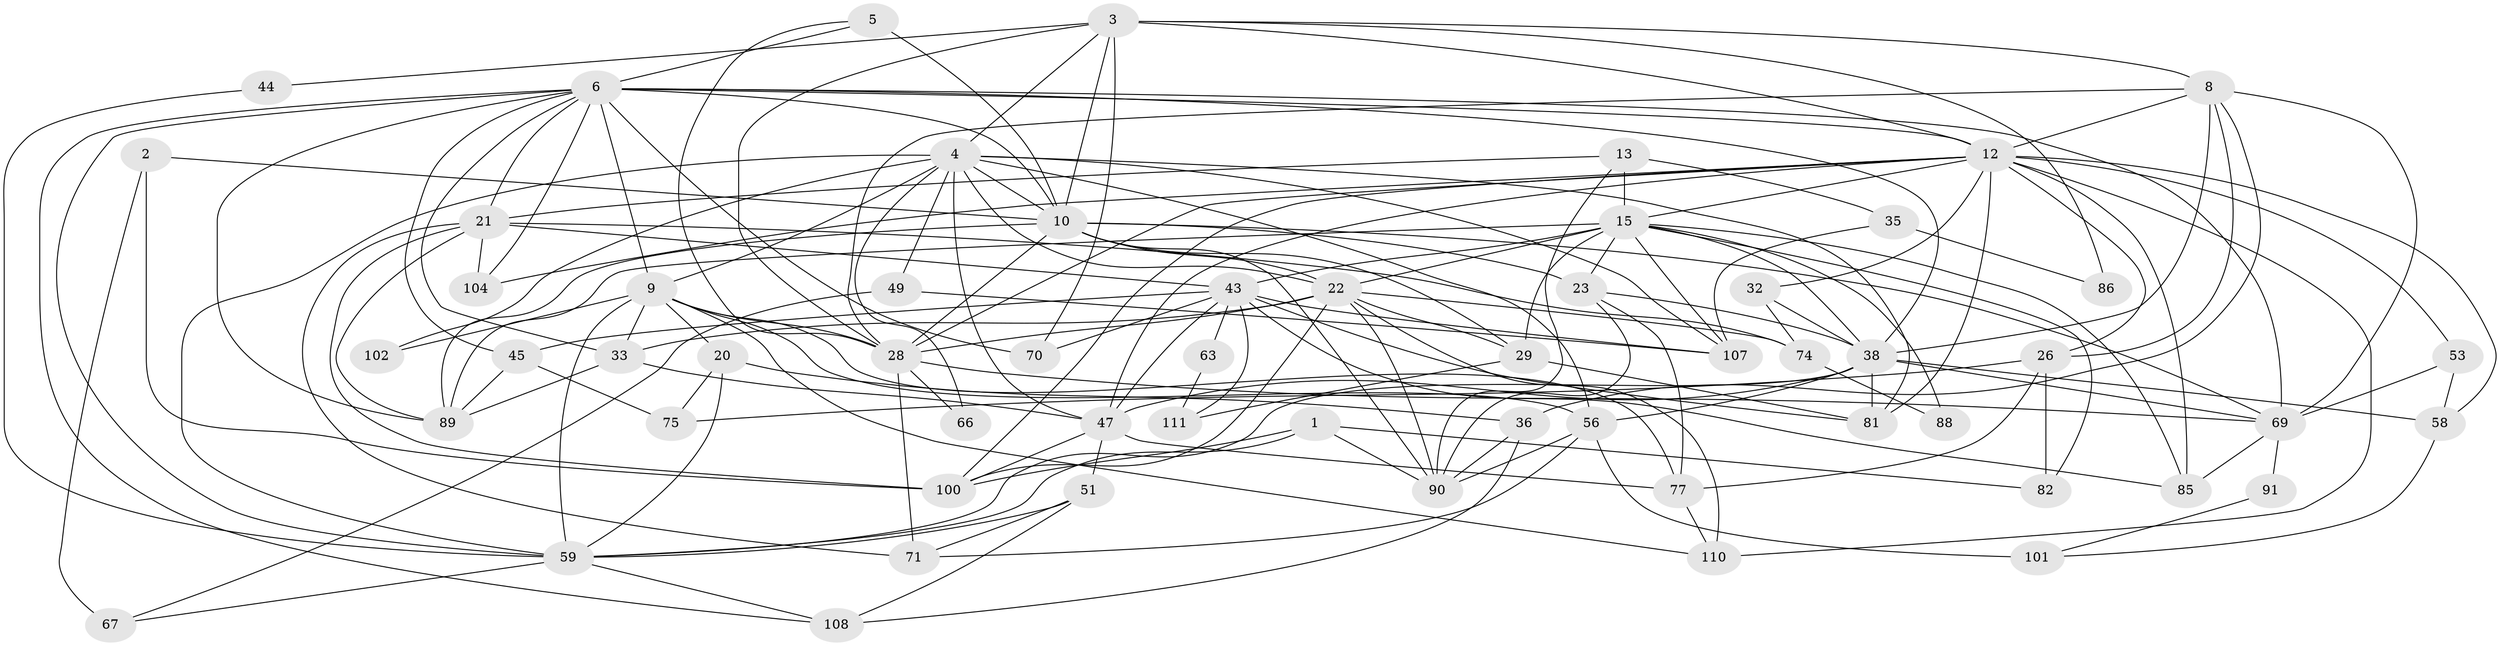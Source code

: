 // original degree distribution, {2: 0.11016949152542373, 3: 0.2627118644067797, 5: 0.1864406779661017, 7: 0.03389830508474576, 4: 0.3305084745762712, 6: 0.06779661016949153, 11: 0.00847457627118644}
// Generated by graph-tools (version 1.1) at 2025/15/03/09/25 04:15:17]
// undirected, 59 vertices, 163 edges
graph export_dot {
graph [start="1"]
  node [color=gray90,style=filled];
  1 [super="+46"];
  2;
  3 [super="+68+27"];
  4 [super="+24+115+19+116+109"];
  5 [super="+78"];
  6 [super="+112+7+18"];
  8 [super="+34"];
  9 [super="+16+30"];
  10 [super="+25+48"];
  12 [super="+39+14+98"];
  13 [super="+72"];
  15 [super="+60+31"];
  20;
  21 [super="+57"];
  22 [super="+79+114"];
  23 [super="+105"];
  26 [super="+65"];
  28 [super="+61+92"];
  29 [super="+117"];
  32;
  33 [super="+50+76"];
  35;
  36;
  38 [super="+40+41"];
  43 [super="+54"];
  44;
  45;
  47 [super="+52+62"];
  49;
  51;
  53;
  56 [super="+64"];
  58;
  59 [super="+99"];
  63;
  66;
  67;
  69 [super="+93"];
  70;
  71;
  74;
  75;
  77;
  81;
  82;
  85;
  86;
  88;
  89;
  90 [super="+94"];
  91;
  100;
  101;
  102;
  104;
  107;
  108;
  110;
  111;
  1 -- 82;
  1 -- 100;
  1 -- 59;
  1 -- 90;
  2 -- 100;
  2 -- 67;
  2 -- 10;
  3 -- 10 [weight=2];
  3 -- 8;
  3 -- 28;
  3 -- 86;
  3 -- 12;
  3 -- 70;
  3 -- 4;
  3 -- 44;
  4 -- 107;
  4 -- 49;
  4 -- 22;
  4 -- 66;
  4 -- 102;
  4 -- 56 [weight=2];
  4 -- 10;
  4 -- 81;
  4 -- 59 [weight=2];
  4 -- 47 [weight=2];
  4 -- 9;
  5 -- 6;
  5 -- 28;
  5 -- 10 [weight=2];
  6 -- 104;
  6 -- 45;
  6 -- 9;
  6 -- 89;
  6 -- 70;
  6 -- 38;
  6 -- 33;
  6 -- 21;
  6 -- 69 [weight=2];
  6 -- 108;
  6 -- 59;
  6 -- 12;
  6 -- 10;
  8 -- 26;
  8 -- 36;
  8 -- 38;
  8 -- 12;
  8 -- 28;
  8 -- 69;
  9 -- 102;
  9 -- 77;
  9 -- 110;
  9 -- 20;
  9 -- 28;
  9 -- 59;
  9 -- 33;
  9 -- 56;
  10 -- 89;
  10 -- 29;
  10 -- 69;
  10 -- 22;
  10 -- 23;
  10 -- 90;
  10 -- 28;
  12 -- 32;
  12 -- 58;
  12 -- 85;
  12 -- 100;
  12 -- 110;
  12 -- 15;
  12 -- 47 [weight=2];
  12 -- 26;
  12 -- 81;
  12 -- 53;
  12 -- 104;
  12 -- 28 [weight=2];
  13 -- 35;
  13 -- 15 [weight=2];
  13 -- 21;
  13 -- 90;
  15 -- 85;
  15 -- 107;
  15 -- 89;
  15 -- 22;
  15 -- 38;
  15 -- 43;
  15 -- 82;
  15 -- 23;
  15 -- 88;
  15 -- 29;
  20 -- 36;
  20 -- 75;
  20 -- 59;
  21 -- 100;
  21 -- 71;
  21 -- 104;
  21 -- 89;
  21 -- 74;
  21 -- 43;
  22 -- 110;
  22 -- 74;
  22 -- 33 [weight=2];
  22 -- 29;
  22 -- 100;
  22 -- 90;
  22 -- 28;
  23 -- 77;
  23 -- 38;
  23 -- 90;
  26 -- 82;
  26 -- 75;
  26 -- 77;
  28 -- 66;
  28 -- 71;
  28 -- 69;
  29 -- 81;
  29 -- 111;
  32 -- 74;
  32 -- 38;
  33 -- 89;
  33 -- 47;
  35 -- 107;
  35 -- 86;
  36 -- 108;
  36 -- 90;
  38 -- 81;
  38 -- 59;
  38 -- 47;
  38 -- 58;
  38 -- 56;
  38 -- 69;
  43 -- 70;
  43 -- 85;
  43 -- 107;
  43 -- 45;
  43 -- 47;
  43 -- 111 [weight=2];
  43 -- 81;
  43 -- 63;
  44 -- 59;
  45 -- 89;
  45 -- 75;
  47 -- 77;
  47 -- 100;
  47 -- 51;
  49 -- 107;
  49 -- 67;
  51 -- 71;
  51 -- 59;
  51 -- 108;
  53 -- 58;
  53 -- 69;
  56 -- 71;
  56 -- 101 [weight=2];
  56 -- 90;
  58 -- 101;
  59 -- 67;
  59 -- 108;
  63 -- 111;
  69 -- 85;
  69 -- 91;
  74 -- 88;
  77 -- 110;
  91 -- 101;
}
